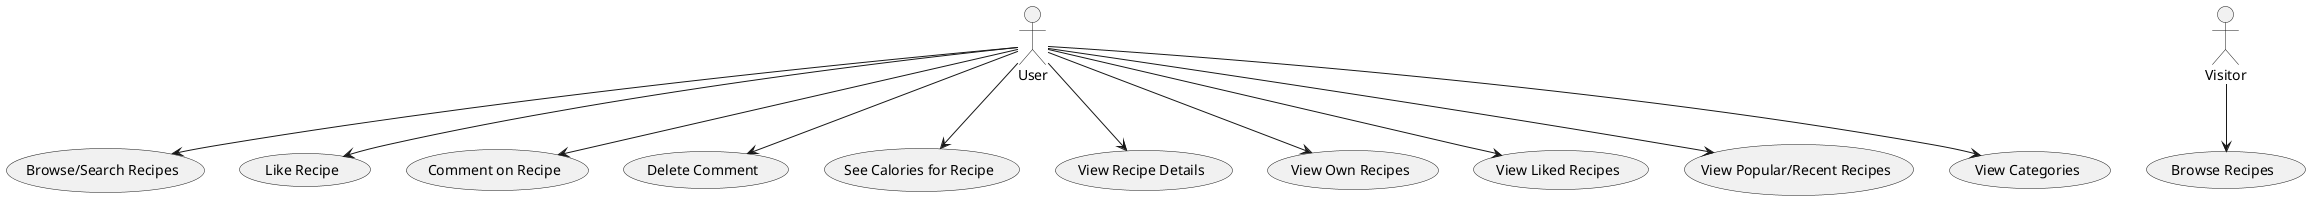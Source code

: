 @startuml
actor User
actor Visitor

User --> (Browse/Search Recipes)
User --> (Like Recipe)
User --> (Comment on Recipe)
User --> (Delete Comment)
User --> (See Calories for Recipe)
User --> (View Recipe Details)
User --> (View Own Recipes)
User --> (View Liked Recipes)
User --> (View Popular/Recent Recipes)
User --> (View Categories)
Visitor --> (Browse Recipes)
@enduml 